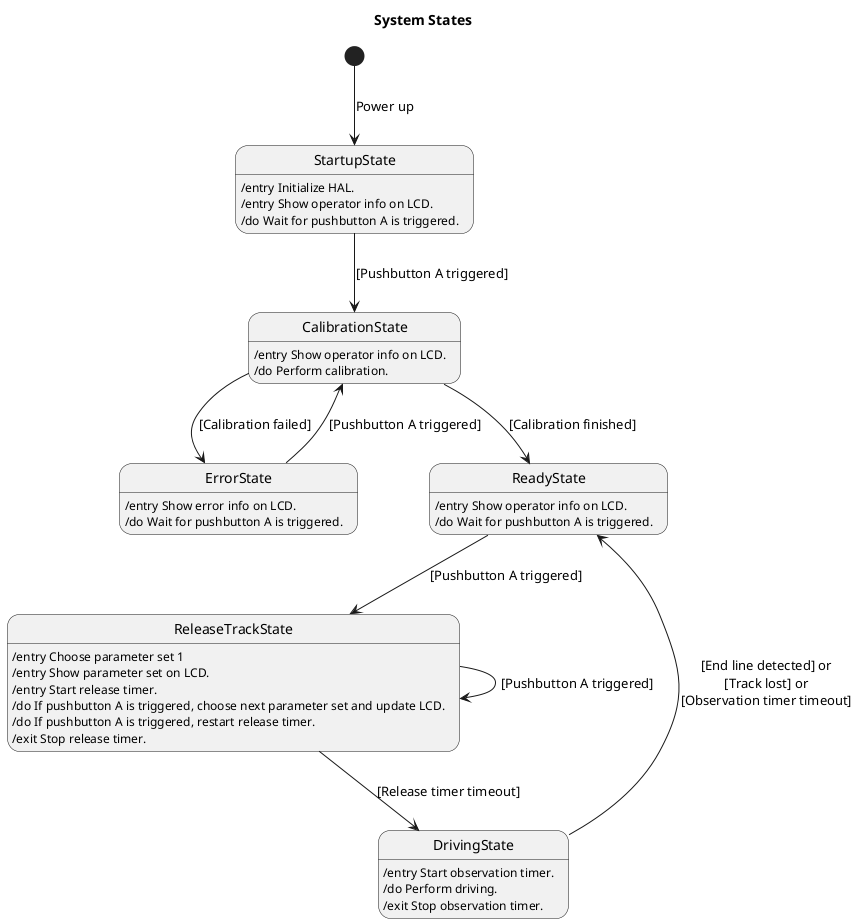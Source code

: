 @startuml

title System States

state StartupState: /entry Initialize HAL.
state StartupState: /entry Show operator info on LCD.
state StartupState: /do Wait for pushbutton A is triggered.

state CalibrationState: /entry Show operator info on LCD.
state CalibrationState: /do Perform calibration.

state ErrorState: /entry Show error info on LCD.
state ErrorState: /do Wait for pushbutton A is triggered.

state ReadyState: /entry Show operator info on LCD.
state ReadyState: /do Wait for pushbutton A is triggered.

state ReleaseTrackState: /entry Choose parameter set 1
state ReleaseTrackState: /entry Show parameter set on LCD.
state ReleaseTrackState: /entry Start release timer.
state ReleaseTrackState: /do If pushbutton A is triggered, choose next parameter set and update LCD.
state ReleaseTrackState: /do If pushbutton A is triggered, restart release timer.
state ReleaseTrackState: /exit Stop release timer.

state DrivingState: /entry Start observation timer.
state DrivingState: /do Perform driving.
state DrivingState: /exit Stop observation timer.

[*] --> StartupState: Power up
StartupState --> CalibrationState: [Pushbutton A triggered]
CalibrationState --> ReadyState: [Calibration finished]
CalibrationState --> ErrorState: [Calibration failed]
ReadyState --> ReleaseTrackState: [Pushbutton A triggered]
ReleaseTrackState --> DrivingState: [Release timer timeout]
ReleaseTrackState --> ReleaseTrackState: [Pushbutton A triggered]
DrivingState --> ReadyState: [End line detected] or\n[Track lost] or\n[Observation timer timeout]
ErrorState --> CalibrationState: [Pushbutton A triggered]

@enduml